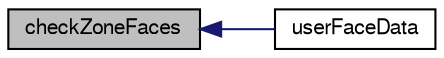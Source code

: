 digraph "checkZoneFaces"
{
  bgcolor="transparent";
  edge [fontname="FreeSans",fontsize="10",labelfontname="FreeSans",labelfontsize="10"];
  node [fontname="FreeSans",fontsize="10",shape=record];
  rankdir="LR";
  Node7925 [label="checkZoneFaces",height=0.2,width=0.4,color="black", fillcolor="grey75", style="filled", fontcolor="black"];
  Node7925 -> Node7926 [dir="back",color="midnightblue",fontsize="10",style="solid",fontname="FreeSans"];
  Node7926 [label="userFaceData",height=0.2,width=0.4,color="black",URL="$a24662.html#a2cb6efa4184bedfbed60b069881c26a3"];
}
